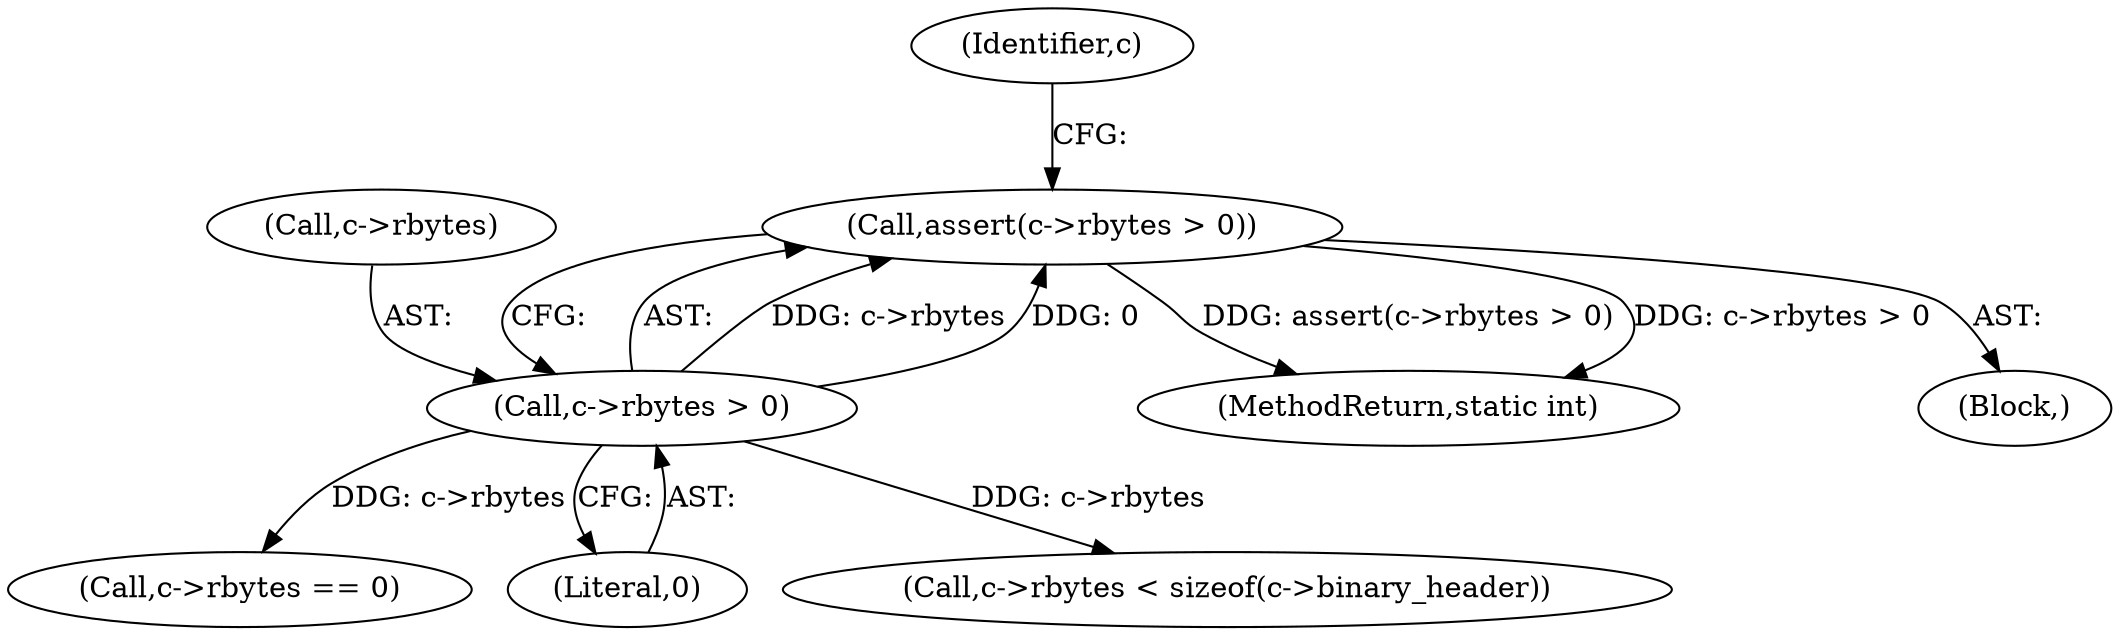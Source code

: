 digraph "0_memcached_75cc83685e103bc8ba380a57468c8f04413033f9@API" {
"1000124" [label="(Call,assert(c->rbytes > 0))"];
"1000125" [label="(Call,c->rbytes > 0)"];
"1000125" [label="(Call,c->rbytes > 0)"];
"1000134" [label="(Identifier,c)"];
"1000473" [label="(Call,c->rbytes == 0)"];
"1000129" [label="(Literal,0)"];
"1000193" [label="(Call,c->rbytes < sizeof(c->binary_header))"];
"1000126" [label="(Call,c->rbytes)"];
"1000565" [label="(MethodReturn,static int)"];
"1000124" [label="(Call,assert(c->rbytes > 0))"];
"1000107" [label="(Block,)"];
"1000124" -> "1000107"  [label="AST: "];
"1000124" -> "1000125"  [label="CFG: "];
"1000125" -> "1000124"  [label="AST: "];
"1000134" -> "1000124"  [label="CFG: "];
"1000124" -> "1000565"  [label="DDG: c->rbytes > 0"];
"1000124" -> "1000565"  [label="DDG: assert(c->rbytes > 0)"];
"1000125" -> "1000124"  [label="DDG: c->rbytes"];
"1000125" -> "1000124"  [label="DDG: 0"];
"1000125" -> "1000129"  [label="CFG: "];
"1000126" -> "1000125"  [label="AST: "];
"1000129" -> "1000125"  [label="AST: "];
"1000125" -> "1000193"  [label="DDG: c->rbytes"];
"1000125" -> "1000473"  [label="DDG: c->rbytes"];
}
